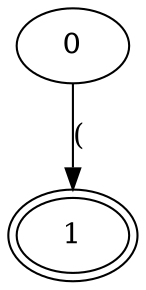 digraph  {
0 [is_final=False, is_start=True, label=0, peripheries=1];
1 [is_final=True, is_start=False, label=1, peripheries=2];
0 -> 1  [key=0, label="("];
}
